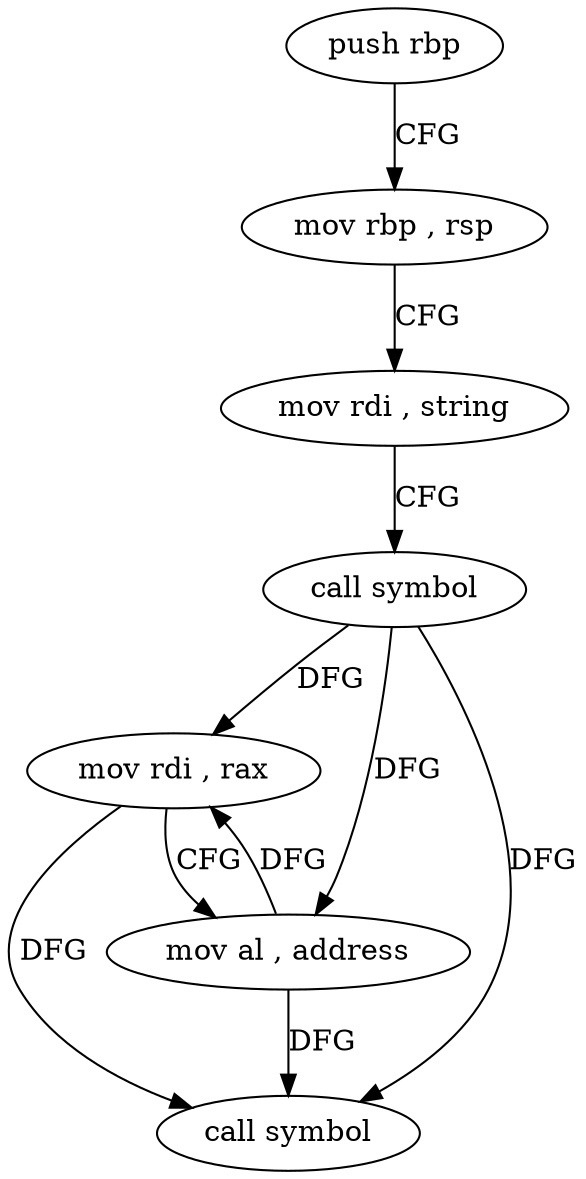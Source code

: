 digraph "func" {
"4213600" [label = "push rbp" ]
"4213601" [label = "mov rbp , rsp" ]
"4213604" [label = "mov rdi , string" ]
"4213614" [label = "call symbol" ]
"4213619" [label = "mov rdi , rax" ]
"4213622" [label = "mov al , address" ]
"4213624" [label = "call symbol" ]
"4213600" -> "4213601" [ label = "CFG" ]
"4213601" -> "4213604" [ label = "CFG" ]
"4213604" -> "4213614" [ label = "CFG" ]
"4213614" -> "4213619" [ label = "DFG" ]
"4213614" -> "4213622" [ label = "DFG" ]
"4213614" -> "4213624" [ label = "DFG" ]
"4213619" -> "4213622" [ label = "CFG" ]
"4213619" -> "4213624" [ label = "DFG" ]
"4213622" -> "4213624" [ label = "DFG" ]
"4213622" -> "4213619" [ label = "DFG" ]
}
